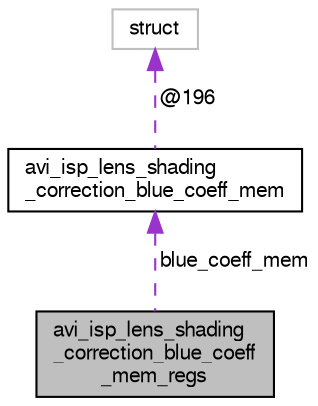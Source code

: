 digraph "avi_isp_lens_shading_correction_blue_coeff_mem_regs"
{
  edge [fontname="FreeSans",fontsize="10",labelfontname="FreeSans",labelfontsize="10"];
  node [fontname="FreeSans",fontsize="10",shape=record];
  Node1 [label="avi_isp_lens_shading\l_correction_blue_coeff\l_mem_regs",height=0.2,width=0.4,color="black", fillcolor="grey75", style="filled", fontcolor="black"];
  Node2 -> Node1 [dir="back",color="darkorchid3",fontsize="10",style="dashed",label=" blue_coeff_mem" ,fontname="FreeSans"];
  Node2 [label="avi_isp_lens_shading\l_correction_blue_coeff_mem",height=0.2,width=0.4,color="black", fillcolor="white", style="filled",URL="$avi__isp__lens__shading__correction_8h.html#unionavi__isp__lens__shading__correction__blue__coeff__mem"];
  Node3 -> Node2 [dir="back",color="darkorchid3",fontsize="10",style="dashed",label=" @196" ,fontname="FreeSans"];
  Node3 [label="struct",height=0.2,width=0.4,color="grey75", fillcolor="white", style="filled"];
}
